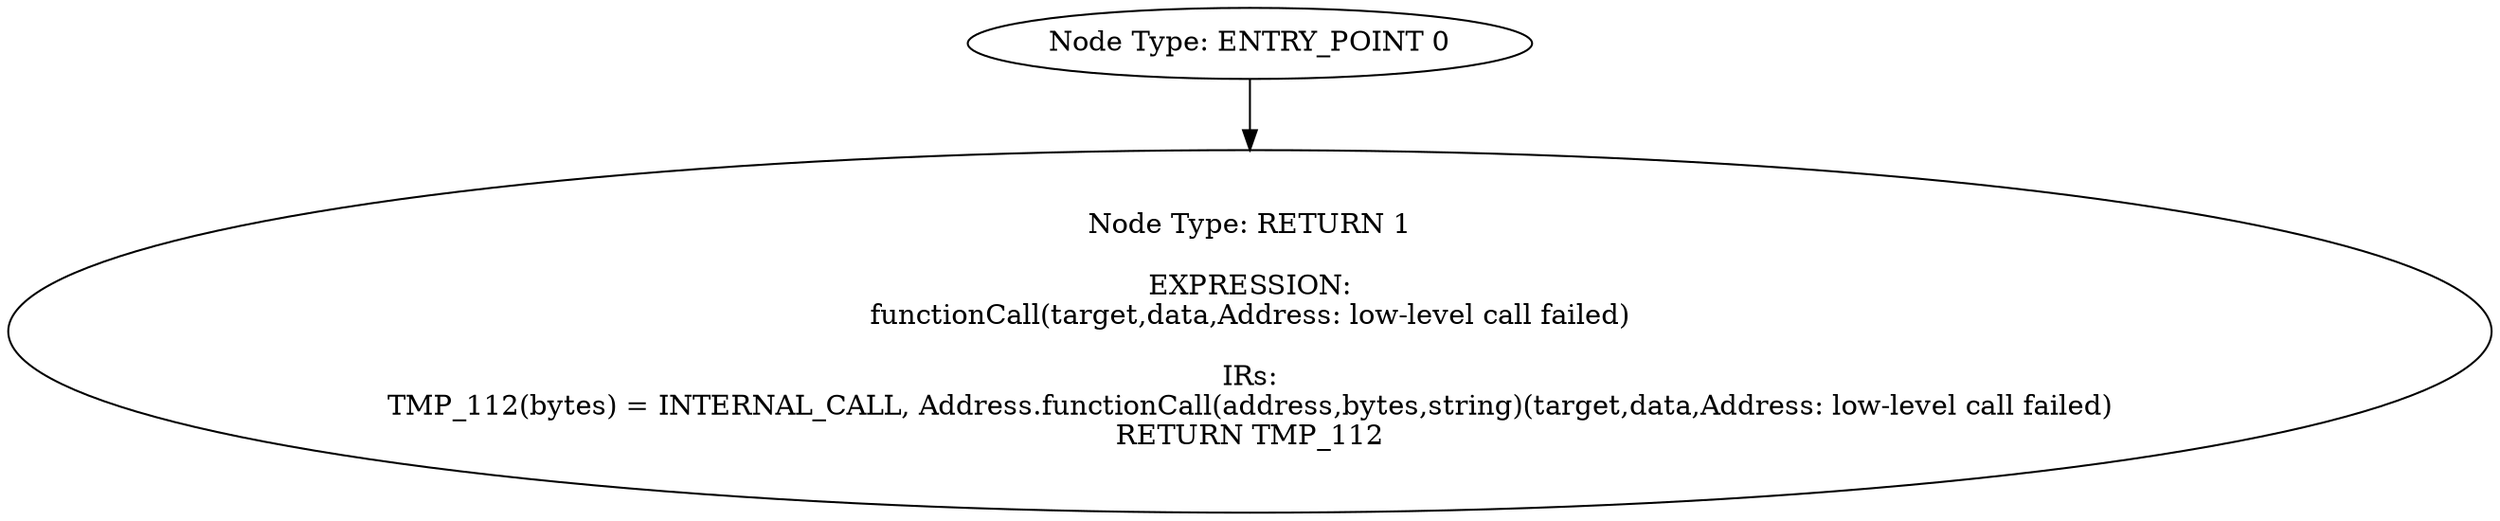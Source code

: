 digraph{
0[label="Node Type: ENTRY_POINT 0
"];
0->1;
1[label="Node Type: RETURN 1

EXPRESSION:
functionCall(target,data,Address: low-level call failed)

IRs:
TMP_112(bytes) = INTERNAL_CALL, Address.functionCall(address,bytes,string)(target,data,Address: low-level call failed)
RETURN TMP_112"];
}

